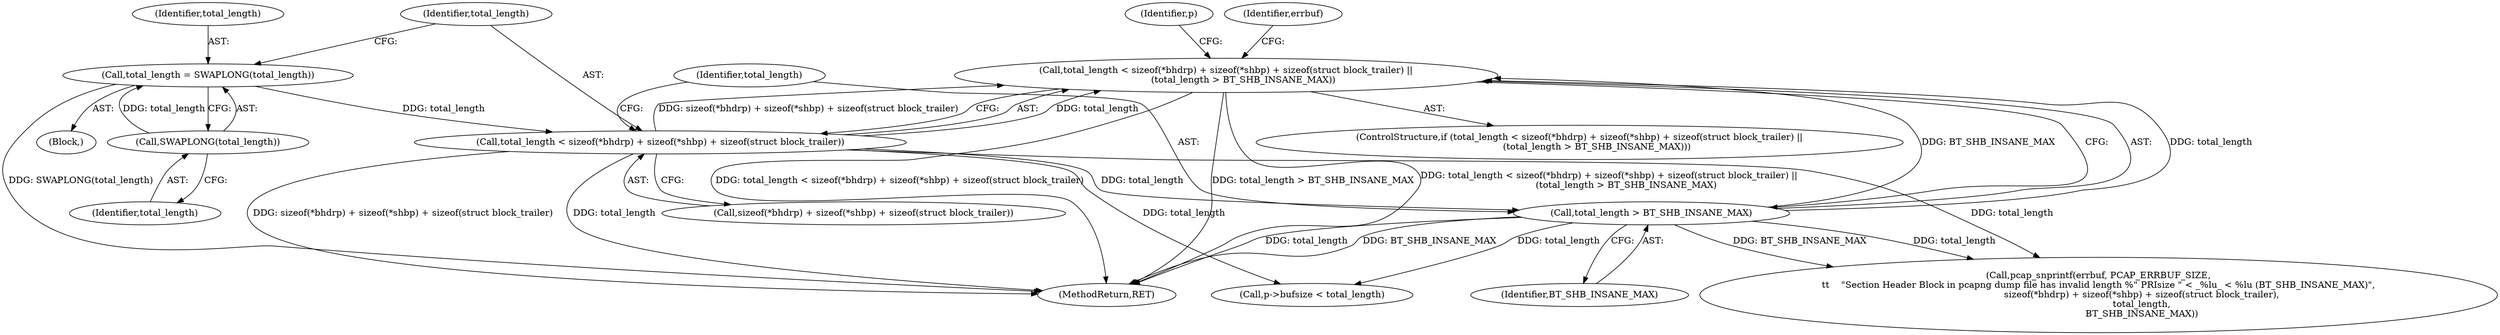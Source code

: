 digraph "0_libpcap_87d6bef033062f969e70fa40c43dfd945d5a20ab@API" {
"1000259" [label="(Call,total_length < sizeof(*bhdrp) + sizeof(*shbp) + sizeof(struct block_trailer) ||\n            (total_length > BT_SHB_INSANE_MAX))"];
"1000260" [label="(Call,total_length < sizeof(*bhdrp) + sizeof(*shbp) + sizeof(struct block_trailer))"];
"1000254" [label="(Call,total_length = SWAPLONG(total_length))"];
"1000256" [label="(Call,SWAPLONG(total_length))"];
"1000272" [label="(Call,total_length > BT_SHB_INSANE_MAX)"];
"1000255" [label="(Identifier,total_length)"];
"1000274" [label="(Identifier,BT_SHB_INSANE_MAX)"];
"1000257" [label="(Identifier,total_length)"];
"1000258" [label="(ControlStructure,if (total_length < sizeof(*bhdrp) + sizeof(*shbp) + sizeof(struct block_trailer) ||\n            (total_length > BT_SHB_INSANE_MAX)))"];
"1000256" [label="(Call,SWAPLONG(total_length))"];
"1000239" [label="(Block,)"];
"1000276" [label="(Call,pcap_snprintf(errbuf, PCAP_ERRBUF_SIZE,\n\t\t    \"Section Header Block in pcapng dump file has invalid length %\" PRIsize \" < _%lu_ < %lu (BT_SHB_INSANE_MAX)\",\n                              sizeof(*bhdrp) + sizeof(*shbp) + sizeof(struct block_trailer),\n                              total_length,\n                              BT_SHB_INSANE_MAX))"];
"1000369" [label="(Call,p->bufsize < total_length)"];
"1000273" [label="(Identifier,total_length)"];
"1000272" [label="(Call,total_length > BT_SHB_INSANE_MAX)"];
"1000254" [label="(Call,total_length = SWAPLONG(total_length))"];
"1000262" [label="(Call,sizeof(*bhdrp) + sizeof(*shbp) + sizeof(struct block_trailer))"];
"1000259" [label="(Call,total_length < sizeof(*bhdrp) + sizeof(*shbp) + sizeof(struct block_trailer) ||\n            (total_length > BT_SHB_INSANE_MAX))"];
"1000277" [label="(Identifier,errbuf)"];
"1000260" [label="(Call,total_length < sizeof(*bhdrp) + sizeof(*shbp) + sizeof(struct block_trailer))"];
"1000261" [label="(Identifier,total_length)"];
"1000709" [label="(MethodReturn,RET)"];
"1000299" [label="(Identifier,p)"];
"1000259" -> "1000258"  [label="AST: "];
"1000259" -> "1000260"  [label="CFG: "];
"1000259" -> "1000272"  [label="CFG: "];
"1000260" -> "1000259"  [label="AST: "];
"1000272" -> "1000259"  [label="AST: "];
"1000277" -> "1000259"  [label="CFG: "];
"1000299" -> "1000259"  [label="CFG: "];
"1000259" -> "1000709"  [label="DDG: total_length < sizeof(*bhdrp) + sizeof(*shbp) + sizeof(struct block_trailer) ||\n            (total_length > BT_SHB_INSANE_MAX)"];
"1000259" -> "1000709"  [label="DDG: total_length < sizeof(*bhdrp) + sizeof(*shbp) + sizeof(struct block_trailer)"];
"1000259" -> "1000709"  [label="DDG: total_length > BT_SHB_INSANE_MAX"];
"1000260" -> "1000259"  [label="DDG: total_length"];
"1000260" -> "1000259"  [label="DDG: sizeof(*bhdrp) + sizeof(*shbp) + sizeof(struct block_trailer)"];
"1000272" -> "1000259"  [label="DDG: total_length"];
"1000272" -> "1000259"  [label="DDG: BT_SHB_INSANE_MAX"];
"1000260" -> "1000262"  [label="CFG: "];
"1000261" -> "1000260"  [label="AST: "];
"1000262" -> "1000260"  [label="AST: "];
"1000273" -> "1000260"  [label="CFG: "];
"1000260" -> "1000709"  [label="DDG: sizeof(*bhdrp) + sizeof(*shbp) + sizeof(struct block_trailer)"];
"1000260" -> "1000709"  [label="DDG: total_length"];
"1000254" -> "1000260"  [label="DDG: total_length"];
"1000260" -> "1000272"  [label="DDG: total_length"];
"1000260" -> "1000276"  [label="DDG: total_length"];
"1000260" -> "1000369"  [label="DDG: total_length"];
"1000254" -> "1000239"  [label="AST: "];
"1000254" -> "1000256"  [label="CFG: "];
"1000255" -> "1000254"  [label="AST: "];
"1000256" -> "1000254"  [label="AST: "];
"1000261" -> "1000254"  [label="CFG: "];
"1000254" -> "1000709"  [label="DDG: SWAPLONG(total_length)"];
"1000256" -> "1000254"  [label="DDG: total_length"];
"1000256" -> "1000257"  [label="CFG: "];
"1000257" -> "1000256"  [label="AST: "];
"1000272" -> "1000274"  [label="CFG: "];
"1000273" -> "1000272"  [label="AST: "];
"1000274" -> "1000272"  [label="AST: "];
"1000272" -> "1000709"  [label="DDG: BT_SHB_INSANE_MAX"];
"1000272" -> "1000709"  [label="DDG: total_length"];
"1000272" -> "1000276"  [label="DDG: total_length"];
"1000272" -> "1000276"  [label="DDG: BT_SHB_INSANE_MAX"];
"1000272" -> "1000369"  [label="DDG: total_length"];
}
